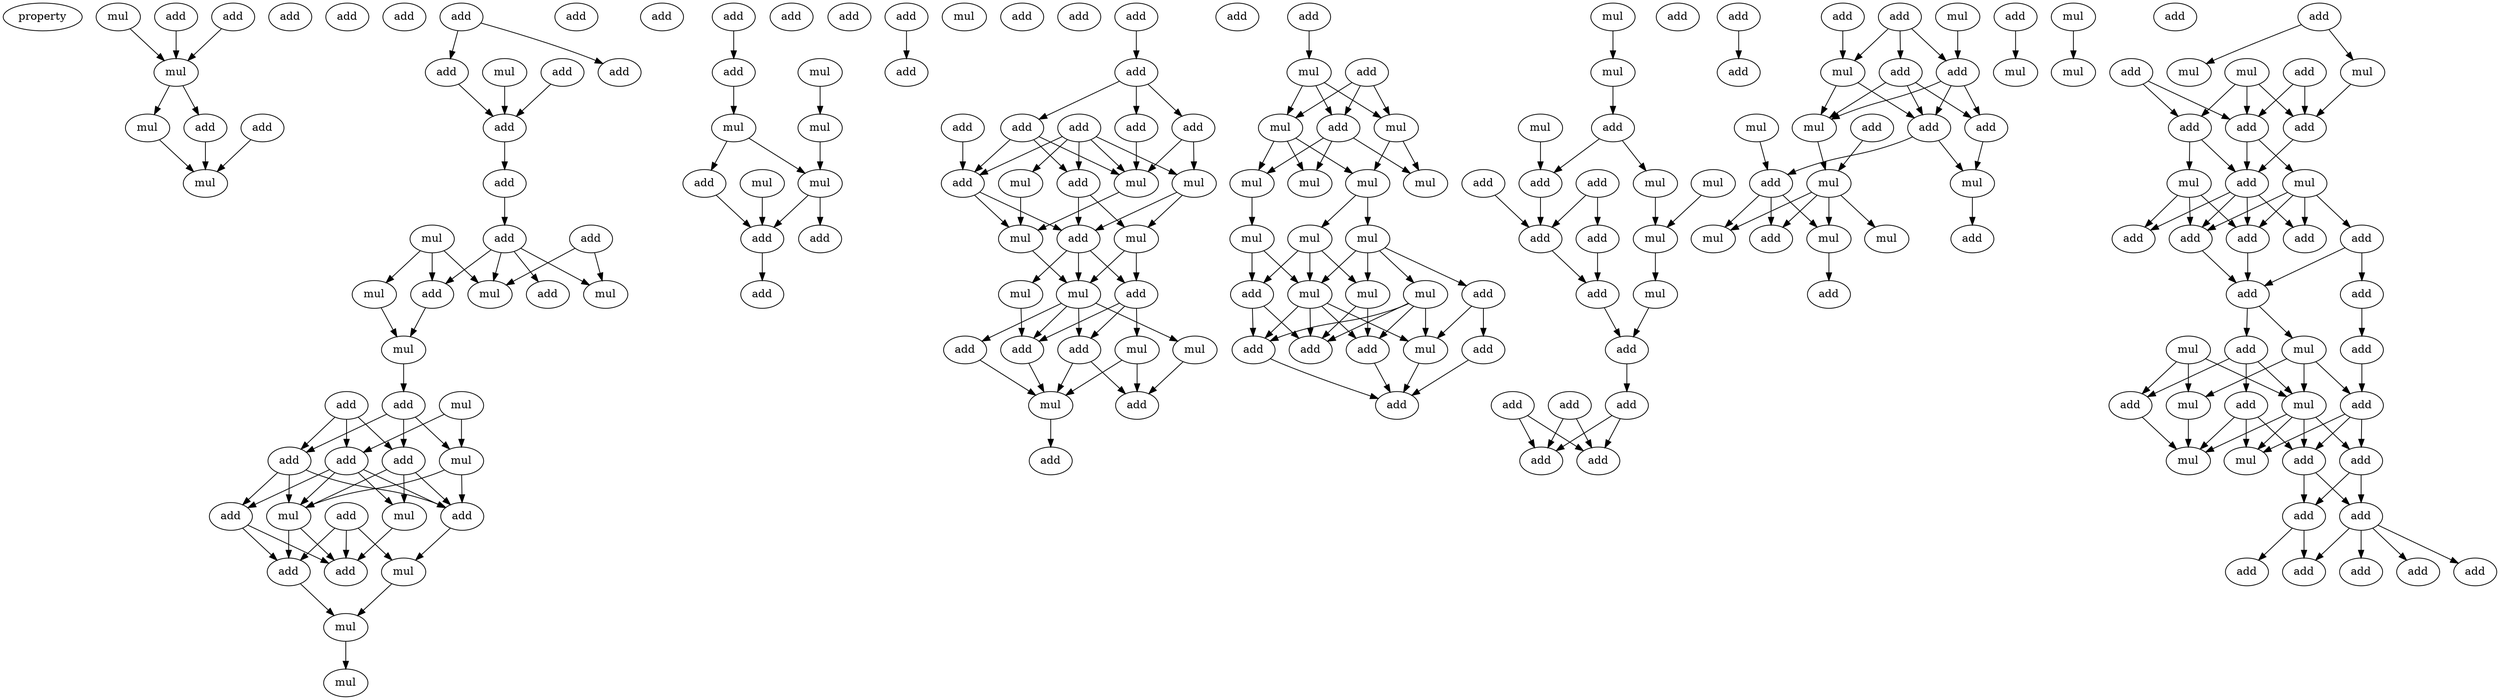 digraph {
    node [fontcolor=black]
    property [mul=2,lf=1.6]
    0 [ label = mul ];
    1 [ label = add ];
    2 [ label = add ];
    3 [ label = add ];
    4 [ label = mul ];
    5 [ label = add ];
    6 [ label = mul ];
    7 [ label = add ];
    8 [ label = add ];
    9 [ label = add ];
    10 [ label = mul ];
    11 [ label = add ];
    12 [ label = add ];
    13 [ label = mul ];
    14 [ label = add ];
    15 [ label = add ];
    16 [ label = add ];
    17 [ label = add ];
    18 [ label = add ];
    19 [ label = add ];
    20 [ label = mul ];
    21 [ label = add ];
    22 [ label = add ];
    23 [ label = mul ];
    24 [ label = mul ];
    25 [ label = add ];
    26 [ label = mul ];
    27 [ label = mul ];
    28 [ label = add ];
    29 [ label = mul ];
    30 [ label = add ];
    31 [ label = add ];
    32 [ label = add ];
    33 [ label = add ];
    34 [ label = mul ];
    35 [ label = add ];
    36 [ label = mul ];
    37 [ label = add ];
    38 [ label = mul ];
    39 [ label = add ];
    40 [ label = mul ];
    41 [ label = add ];
    42 [ label = add ];
    43 [ label = mul ];
    44 [ label = mul ];
    45 [ label = add ];
    46 [ label = add ];
    47 [ label = add ];
    48 [ label = mul ];
    49 [ label = mul ];
    50 [ label = mul ];
    51 [ label = add ];
    52 [ label = add ];
    53 [ label = mul ];
    54 [ label = mul ];
    55 [ label = add ];
    56 [ label = add ];
    57 [ label = add ];
    58 [ label = add ];
    59 [ label = add ];
    60 [ label = mul ];
    61 [ label = add ];
    62 [ label = add ];
    63 [ label = add ];
    64 [ label = add ];
    65 [ label = add ];
    66 [ label = add ];
    67 [ label = add ];
    68 [ label = add ];
    69 [ label = add ];
    70 [ label = add ];
    71 [ label = mul ];
    72 [ label = mul ];
    73 [ label = add ];
    74 [ label = mul ];
    75 [ label = add ];
    76 [ label = mul ];
    77 [ label = mul ];
    78 [ label = add ];
    79 [ label = mul ];
    80 [ label = mul ];
    81 [ label = add ];
    82 [ label = add ];
    83 [ label = mul ];
    84 [ label = add ];
    85 [ label = add ];
    86 [ label = mul ];
    87 [ label = add ];
    88 [ label = mul ];
    89 [ label = add ];
    90 [ label = add ];
    91 [ label = add ];
    92 [ label = add ];
    93 [ label = mul ];
    94 [ label = mul ];
    95 [ label = mul ];
    96 [ label = add ];
    97 [ label = mul ];
    98 [ label = mul ];
    99 [ label = mul ];
    100 [ label = mul ];
    101 [ label = mul ];
    102 [ label = mul ];
    103 [ label = mul ];
    104 [ label = mul ];
    105 [ label = mul ];
    106 [ label = add ];
    107 [ label = mul ];
    108 [ label = add ];
    109 [ label = add ];
    110 [ label = mul ];
    111 [ label = add ];
    112 [ label = add ];
    113 [ label = add ];
    114 [ label = add ];
    115 [ label = mul ];
    116 [ label = mul ];
    117 [ label = add ];
    118 [ label = mul ];
    119 [ label = add ];
    120 [ label = add ];
    121 [ label = mul ];
    122 [ label = add ];
    123 [ label = mul ];
    124 [ label = add ];
    125 [ label = add ];
    126 [ label = mul ];
    127 [ label = add ];
    128 [ label = mul ];
    129 [ label = add ];
    130 [ label = add ];
    131 [ label = add ];
    132 [ label = add ];
    133 [ label = add ];
    134 [ label = add ];
    135 [ label = add ];
    136 [ label = add ];
    137 [ label = add ];
    138 [ label = mul ];
    139 [ label = add ];
    140 [ label = add ];
    141 [ label = add ];
    142 [ label = add ];
    143 [ label = mul ];
    144 [ label = mul ];
    145 [ label = add ];
    146 [ label = add ];
    147 [ label = add ];
    148 [ label = mul ];
    149 [ label = add ];
    150 [ label = mul ];
    151 [ label = mul ];
    152 [ label = mul ];
    153 [ label = mul ];
    154 [ label = mul ];
    155 [ label = add ];
    156 [ label = add ];
    157 [ label = add ];
    158 [ label = add ];
    159 [ label = mul ];
    160 [ label = mul ];
    161 [ label = add ];
    162 [ label = mul ];
    163 [ label = add ];
    164 [ label = add ];
    165 [ label = mul ];
    166 [ label = add ];
    167 [ label = mul ];
    168 [ label = mul ];
    169 [ label = add ];
    170 [ label = add ];
    171 [ label = add ];
    172 [ label = mul ];
    173 [ label = mul ];
    174 [ label = add ];
    175 [ label = add ];
    176 [ label = add ];
    177 [ label = add ];
    178 [ label = add ];
    179 [ label = add ];
    180 [ label = add ];
    181 [ label = add ];
    182 [ label = add ];
    183 [ label = mul ];
    184 [ label = mul ];
    185 [ label = add ];
    186 [ label = add ];
    187 [ label = mul ];
    188 [ label = add ];
    189 [ label = add ];
    190 [ label = mul ];
    191 [ label = add ];
    192 [ label = add ];
    193 [ label = mul ];
    194 [ label = mul ];
    195 [ label = add ];
    196 [ label = add ];
    197 [ label = add ];
    198 [ label = add ];
    199 [ label = add ];
    200 [ label = add ];
    201 [ label = add ];
    0 -> 4 [ name = 0 ];
    1 -> 4 [ name = 1 ];
    2 -> 4 [ name = 2 ];
    4 -> 6 [ name = 3 ];
    4 -> 8 [ name = 4 ];
    5 -> 10 [ name = 5 ];
    6 -> 10 [ name = 6 ];
    8 -> 10 [ name = 7 ];
    11 -> 12 [ name = 8 ];
    11 -> 16 [ name = 9 ];
    12 -> 17 [ name = 10 ];
    13 -> 17 [ name = 11 ];
    14 -> 17 [ name = 12 ];
    17 -> 18 [ name = 13 ];
    18 -> 19 [ name = 14 ];
    19 -> 22 [ name = 15 ];
    19 -> 23 [ name = 16 ];
    19 -> 25 [ name = 17 ];
    19 -> 26 [ name = 18 ];
    20 -> 22 [ name = 19 ];
    20 -> 24 [ name = 20 ];
    20 -> 26 [ name = 21 ];
    21 -> 23 [ name = 22 ];
    21 -> 26 [ name = 23 ];
    22 -> 27 [ name = 24 ];
    24 -> 27 [ name = 25 ];
    27 -> 28 [ name = 26 ];
    28 -> 31 [ name = 27 ];
    28 -> 33 [ name = 28 ];
    28 -> 34 [ name = 29 ];
    29 -> 32 [ name = 30 ];
    29 -> 34 [ name = 31 ];
    30 -> 31 [ name = 32 ];
    30 -> 32 [ name = 33 ];
    30 -> 33 [ name = 34 ];
    31 -> 35 [ name = 35 ];
    31 -> 36 [ name = 36 ];
    31 -> 37 [ name = 37 ];
    32 -> 35 [ name = 38 ];
    32 -> 36 [ name = 39 ];
    32 -> 37 [ name = 40 ];
    32 -> 38 [ name = 41 ];
    33 -> 36 [ name = 42 ];
    33 -> 37 [ name = 43 ];
    33 -> 38 [ name = 44 ];
    34 -> 36 [ name = 45 ];
    34 -> 37 [ name = 46 ];
    35 -> 41 [ name = 47 ];
    35 -> 42 [ name = 48 ];
    36 -> 41 [ name = 49 ];
    36 -> 42 [ name = 50 ];
    37 -> 40 [ name = 51 ];
    38 -> 41 [ name = 52 ];
    39 -> 40 [ name = 53 ];
    39 -> 41 [ name = 54 ];
    39 -> 42 [ name = 55 ];
    40 -> 43 [ name = 56 ];
    42 -> 43 [ name = 57 ];
    43 -> 44 [ name = 58 ];
    46 -> 47 [ name = 59 ];
    47 -> 49 [ name = 60 ];
    48 -> 50 [ name = 61 ];
    49 -> 52 [ name = 62 ];
    49 -> 54 [ name = 63 ];
    50 -> 54 [ name = 64 ];
    52 -> 57 [ name = 65 ];
    53 -> 57 [ name = 66 ];
    54 -> 56 [ name = 67 ];
    54 -> 57 [ name = 68 ];
    57 -> 58 [ name = 69 ];
    59 -> 61 [ name = 70 ];
    64 -> 65 [ name = 71 ];
    65 -> 67 [ name = 72 ];
    65 -> 69 [ name = 73 ];
    65 -> 70 [ name = 74 ];
    66 -> 73 [ name = 75 ];
    67 -> 71 [ name = 76 ];
    68 -> 71 [ name = 77 ];
    68 -> 72 [ name = 78 ];
    68 -> 73 [ name = 79 ];
    68 -> 74 [ name = 80 ];
    68 -> 75 [ name = 81 ];
    69 -> 71 [ name = 82 ];
    69 -> 72 [ name = 83 ];
    70 -> 71 [ name = 84 ];
    70 -> 73 [ name = 85 ];
    70 -> 75 [ name = 86 ];
    71 -> 77 [ name = 87 ];
    72 -> 76 [ name = 88 ];
    72 -> 78 [ name = 89 ];
    73 -> 77 [ name = 90 ];
    73 -> 78 [ name = 91 ];
    74 -> 77 [ name = 92 ];
    75 -> 76 [ name = 93 ];
    75 -> 78 [ name = 94 ];
    76 -> 79 [ name = 95 ];
    76 -> 81 [ name = 96 ];
    77 -> 79 [ name = 97 ];
    78 -> 79 [ name = 98 ];
    78 -> 80 [ name = 99 ];
    78 -> 81 [ name = 100 ];
    79 -> 82 [ name = 101 ];
    79 -> 83 [ name = 102 ];
    79 -> 84 [ name = 103 ];
    79 -> 85 [ name = 104 ];
    80 -> 85 [ name = 105 ];
    81 -> 82 [ name = 106 ];
    81 -> 85 [ name = 107 ];
    81 -> 86 [ name = 108 ];
    82 -> 87 [ name = 109 ];
    82 -> 88 [ name = 110 ];
    83 -> 87 [ name = 111 ];
    84 -> 88 [ name = 112 ];
    85 -> 88 [ name = 113 ];
    86 -> 87 [ name = 114 ];
    86 -> 88 [ name = 115 ];
    88 -> 91 [ name = 116 ];
    90 -> 93 [ name = 117 ];
    92 -> 94 [ name = 118 ];
    92 -> 95 [ name = 119 ];
    92 -> 96 [ name = 120 ];
    93 -> 94 [ name = 121 ];
    93 -> 95 [ name = 122 ];
    93 -> 96 [ name = 123 ];
    94 -> 97 [ name = 124 ];
    94 -> 98 [ name = 125 ];
    94 -> 99 [ name = 126 ];
    95 -> 97 [ name = 127 ];
    95 -> 100 [ name = 128 ];
    96 -> 98 [ name = 129 ];
    96 -> 99 [ name = 130 ];
    96 -> 100 [ name = 131 ];
    97 -> 102 [ name = 132 ];
    97 -> 103 [ name = 133 ];
    98 -> 101 [ name = 134 ];
    101 -> 104 [ name = 135 ];
    101 -> 108 [ name = 136 ];
    102 -> 104 [ name = 137 ];
    102 -> 105 [ name = 138 ];
    102 -> 108 [ name = 139 ];
    103 -> 104 [ name = 140 ];
    103 -> 105 [ name = 141 ];
    103 -> 106 [ name = 142 ];
    103 -> 107 [ name = 143 ];
    104 -> 109 [ name = 144 ];
    104 -> 110 [ name = 145 ];
    104 -> 111 [ name = 146 ];
    104 -> 113 [ name = 147 ];
    105 -> 109 [ name = 148 ];
    105 -> 111 [ name = 149 ];
    106 -> 110 [ name = 150 ];
    106 -> 112 [ name = 151 ];
    107 -> 109 [ name = 152 ];
    107 -> 110 [ name = 153 ];
    107 -> 111 [ name = 154 ];
    107 -> 113 [ name = 155 ];
    108 -> 111 [ name = 156 ];
    108 -> 113 [ name = 157 ];
    109 -> 114 [ name = 158 ];
    110 -> 114 [ name = 159 ];
    112 -> 114 [ name = 160 ];
    113 -> 114 [ name = 161 ];
    115 -> 116 [ name = 162 ];
    116 -> 117 [ name = 163 ];
    117 -> 119 [ name = 164 ];
    117 -> 123 [ name = 165 ];
    118 -> 119 [ name = 166 ];
    119 -> 125 [ name = 167 ];
    120 -> 124 [ name = 168 ];
    120 -> 125 [ name = 169 ];
    121 -> 126 [ name = 170 ];
    122 -> 125 [ name = 171 ];
    123 -> 126 [ name = 172 ];
    124 -> 127 [ name = 173 ];
    125 -> 127 [ name = 174 ];
    126 -> 128 [ name = 175 ];
    127 -> 129 [ name = 176 ];
    128 -> 129 [ name = 177 ];
    129 -> 133 [ name = 178 ];
    130 -> 134 [ name = 179 ];
    130 -> 136 [ name = 180 ];
    131 -> 134 [ name = 181 ];
    131 -> 136 [ name = 182 ];
    133 -> 134 [ name = 183 ];
    133 -> 136 [ name = 184 ];
    135 -> 137 [ name = 185 ];
    138 -> 141 [ name = 186 ];
    139 -> 141 [ name = 187 ];
    139 -> 142 [ name = 188 ];
    139 -> 143 [ name = 189 ];
    140 -> 143 [ name = 190 ];
    141 -> 144 [ name = 191 ];
    141 -> 145 [ name = 192 ];
    141 -> 147 [ name = 193 ];
    142 -> 144 [ name = 194 ];
    142 -> 145 [ name = 195 ];
    142 -> 147 [ name = 196 ];
    143 -> 144 [ name = 197 ];
    143 -> 145 [ name = 198 ];
    144 -> 151 [ name = 199 ];
    145 -> 149 [ name = 200 ];
    145 -> 150 [ name = 201 ];
    146 -> 151 [ name = 202 ];
    147 -> 150 [ name = 203 ];
    148 -> 149 [ name = 204 ];
    149 -> 152 [ name = 205 ];
    149 -> 153 [ name = 206 ];
    149 -> 156 [ name = 207 ];
    150 -> 155 [ name = 208 ];
    151 -> 152 [ name = 209 ];
    151 -> 153 [ name = 210 ];
    151 -> 154 [ name = 211 ];
    151 -> 156 [ name = 212 ];
    152 -> 157 [ name = 213 ];
    158 -> 160 [ name = 214 ];
    159 -> 162 [ name = 215 ];
    163 -> 165 [ name = 216 ];
    163 -> 168 [ name = 217 ];
    164 -> 169 [ name = 218 ];
    164 -> 170 [ name = 219 ];
    166 -> 169 [ name = 220 ];
    166 -> 171 [ name = 221 ];
    167 -> 169 [ name = 222 ];
    167 -> 170 [ name = 223 ];
    167 -> 171 [ name = 224 ];
    168 -> 170 [ name = 225 ];
    169 -> 173 [ name = 226 ];
    169 -> 174 [ name = 227 ];
    170 -> 174 [ name = 228 ];
    171 -> 172 [ name = 229 ];
    171 -> 174 [ name = 230 ];
    172 -> 176 [ name = 231 ];
    172 -> 177 [ name = 232 ];
    172 -> 178 [ name = 233 ];
    173 -> 175 [ name = 234 ];
    173 -> 177 [ name = 235 ];
    173 -> 178 [ name = 236 ];
    173 -> 179 [ name = 237 ];
    174 -> 176 [ name = 238 ];
    174 -> 177 [ name = 239 ];
    174 -> 178 [ name = 240 ];
    174 -> 179 [ name = 241 ];
    175 -> 180 [ name = 242 ];
    175 -> 181 [ name = 243 ];
    177 -> 180 [ name = 244 ];
    178 -> 180 [ name = 245 ];
    180 -> 182 [ name = 246 ];
    180 -> 183 [ name = 247 ];
    181 -> 185 [ name = 248 ];
    182 -> 186 [ name = 249 ];
    182 -> 187 [ name = 250 ];
    182 -> 188 [ name = 251 ];
    183 -> 187 [ name = 252 ];
    183 -> 189 [ name = 253 ];
    183 -> 190 [ name = 254 ];
    184 -> 186 [ name = 255 ];
    184 -> 187 [ name = 256 ];
    184 -> 190 [ name = 257 ];
    185 -> 189 [ name = 258 ];
    186 -> 194 [ name = 259 ];
    187 -> 191 [ name = 260 ];
    187 -> 192 [ name = 261 ];
    187 -> 193 [ name = 262 ];
    187 -> 194 [ name = 263 ];
    188 -> 191 [ name = 264 ];
    188 -> 193 [ name = 265 ];
    188 -> 194 [ name = 266 ];
    189 -> 191 [ name = 267 ];
    189 -> 192 [ name = 268 ];
    189 -> 193 [ name = 269 ];
    190 -> 194 [ name = 270 ];
    191 -> 195 [ name = 271 ];
    191 -> 196 [ name = 272 ];
    192 -> 195 [ name = 273 ];
    192 -> 196 [ name = 274 ];
    195 -> 197 [ name = 275 ];
    195 -> 198 [ name = 276 ];
    195 -> 200 [ name = 277 ];
    195 -> 201 [ name = 278 ];
    196 -> 198 [ name = 279 ];
    196 -> 199 [ name = 280 ];
}
